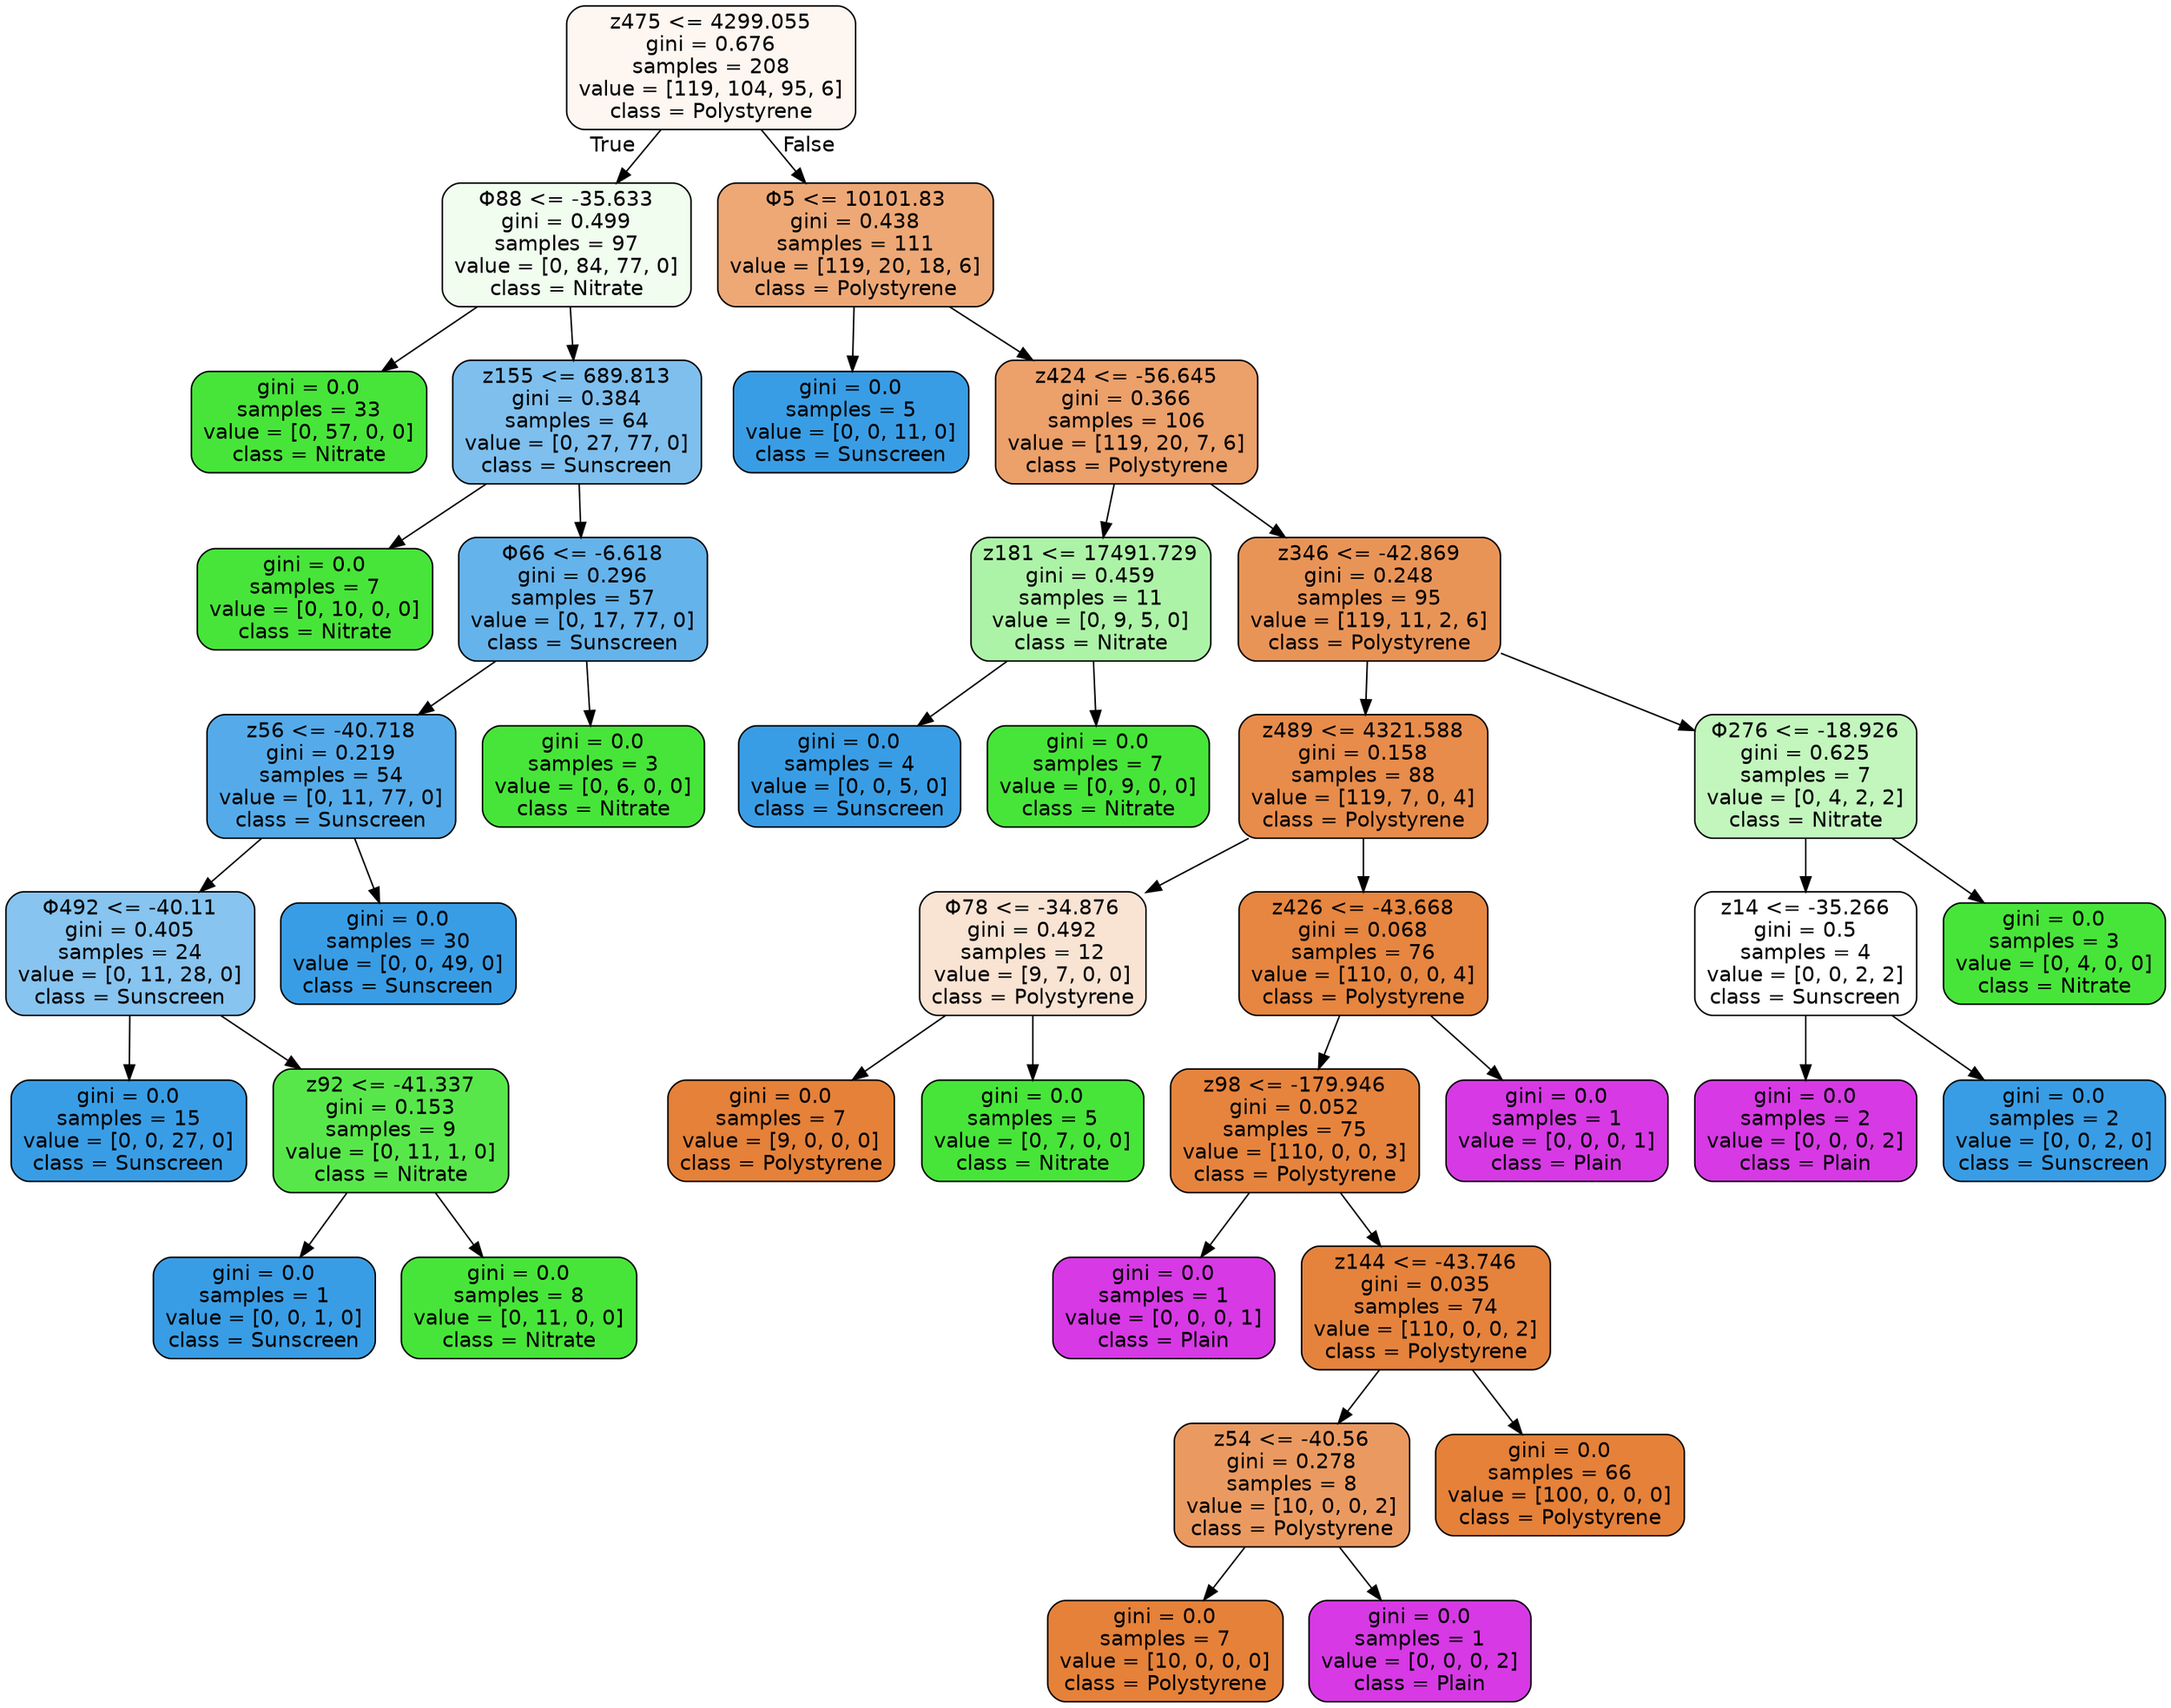 digraph Tree {
node [shape=box, style="filled, rounded", color="black", fontname="helvetica"] ;
edge [fontname="helvetica"] ;
0 [label="z475 <= 4299.055\ngini = 0.676\nsamples = 208\nvalue = [119, 104, 95, 6]\nclass = Polystyrene", fillcolor="#fdf6f1"] ;
1 [label="Φ88 <= -35.633\ngini = 0.499\nsamples = 97\nvalue = [0, 84, 77, 0]\nclass = Nitrate", fillcolor="#f0fdef"] ;
0 -> 1 [labeldistance=2.5, labelangle=45, headlabel="True"] ;
2 [label="gini = 0.0\nsamples = 33\nvalue = [0, 57, 0, 0]\nclass = Nitrate", fillcolor="#47e539"] ;
1 -> 2 ;
3 [label="z155 <= 689.813\ngini = 0.384\nsamples = 64\nvalue = [0, 27, 77, 0]\nclass = Sunscreen", fillcolor="#7ebfee"] ;
1 -> 3 ;
4 [label="gini = 0.0\nsamples = 7\nvalue = [0, 10, 0, 0]\nclass = Nitrate", fillcolor="#47e539"] ;
3 -> 4 ;
5 [label="Φ66 <= -6.618\ngini = 0.296\nsamples = 57\nvalue = [0, 17, 77, 0]\nclass = Sunscreen", fillcolor="#65b3eb"] ;
3 -> 5 ;
6 [label="z56 <= -40.718\ngini = 0.219\nsamples = 54\nvalue = [0, 11, 77, 0]\nclass = Sunscreen", fillcolor="#55abe9"] ;
5 -> 6 ;
7 [label="Φ492 <= -40.11\ngini = 0.405\nsamples = 24\nvalue = [0, 11, 28, 0]\nclass = Sunscreen", fillcolor="#87c4ef"] ;
6 -> 7 ;
8 [label="gini = 0.0\nsamples = 15\nvalue = [0, 0, 27, 0]\nclass = Sunscreen", fillcolor="#399de5"] ;
7 -> 8 ;
9 [label="z92 <= -41.337\ngini = 0.153\nsamples = 9\nvalue = [0, 11, 1, 0]\nclass = Nitrate", fillcolor="#58e74b"] ;
7 -> 9 ;
10 [label="gini = 0.0\nsamples = 1\nvalue = [0, 0, 1, 0]\nclass = Sunscreen", fillcolor="#399de5"] ;
9 -> 10 ;
11 [label="gini = 0.0\nsamples = 8\nvalue = [0, 11, 0, 0]\nclass = Nitrate", fillcolor="#47e539"] ;
9 -> 11 ;
12 [label="gini = 0.0\nsamples = 30\nvalue = [0, 0, 49, 0]\nclass = Sunscreen", fillcolor="#399de5"] ;
6 -> 12 ;
13 [label="gini = 0.0\nsamples = 3\nvalue = [0, 6, 0, 0]\nclass = Nitrate", fillcolor="#47e539"] ;
5 -> 13 ;
14 [label="Φ5 <= 10101.83\ngini = 0.438\nsamples = 111\nvalue = [119, 20, 18, 6]\nclass = Polystyrene", fillcolor="#eda876"] ;
0 -> 14 [labeldistance=2.5, labelangle=-45, headlabel="False"] ;
15 [label="gini = 0.0\nsamples = 5\nvalue = [0, 0, 11, 0]\nclass = Sunscreen", fillcolor="#399de5"] ;
14 -> 15 ;
16 [label="z424 <= -56.645\ngini = 0.366\nsamples = 106\nvalue = [119, 20, 7, 6]\nclass = Polystyrene", fillcolor="#eca06a"] ;
14 -> 16 ;
17 [label="z181 <= 17491.729\ngini = 0.459\nsamples = 11\nvalue = [0, 9, 5, 0]\nclass = Nitrate", fillcolor="#adf3a7"] ;
16 -> 17 ;
18 [label="gini = 0.0\nsamples = 4\nvalue = [0, 0, 5, 0]\nclass = Sunscreen", fillcolor="#399de5"] ;
17 -> 18 ;
19 [label="gini = 0.0\nsamples = 7\nvalue = [0, 9, 0, 0]\nclass = Nitrate", fillcolor="#47e539"] ;
17 -> 19 ;
20 [label="z346 <= -42.869\ngini = 0.248\nsamples = 95\nvalue = [119, 11, 2, 6]\nclass = Polystyrene", fillcolor="#e99457"] ;
16 -> 20 ;
21 [label="z489 <= 4321.588\ngini = 0.158\nsamples = 88\nvalue = [119, 7, 0, 4]\nclass = Polystyrene", fillcolor="#e78c4b"] ;
20 -> 21 ;
22 [label="Φ78 <= -34.876\ngini = 0.492\nsamples = 12\nvalue = [9, 7, 0, 0]\nclass = Polystyrene", fillcolor="#f9e3d3"] ;
21 -> 22 ;
23 [label="gini = 0.0\nsamples = 7\nvalue = [9, 0, 0, 0]\nclass = Polystyrene", fillcolor="#e58139"] ;
22 -> 23 ;
24 [label="gini = 0.0\nsamples = 5\nvalue = [0, 7, 0, 0]\nclass = Nitrate", fillcolor="#47e539"] ;
22 -> 24 ;
25 [label="z426 <= -43.668\ngini = 0.068\nsamples = 76\nvalue = [110, 0, 0, 4]\nclass = Polystyrene", fillcolor="#e68640"] ;
21 -> 25 ;
26 [label="z98 <= -179.946\ngini = 0.052\nsamples = 75\nvalue = [110, 0, 0, 3]\nclass = Polystyrene", fillcolor="#e6843e"] ;
25 -> 26 ;
27 [label="gini = 0.0\nsamples = 1\nvalue = [0, 0, 0, 1]\nclass = Plain", fillcolor="#d739e5"] ;
26 -> 27 ;
28 [label="z144 <= -43.746\ngini = 0.035\nsamples = 74\nvalue = [110, 0, 0, 2]\nclass = Polystyrene", fillcolor="#e5833d"] ;
26 -> 28 ;
29 [label="z54 <= -40.56\ngini = 0.278\nsamples = 8\nvalue = [10, 0, 0, 2]\nclass = Polystyrene", fillcolor="#ea9a61"] ;
28 -> 29 ;
30 [label="gini = 0.0\nsamples = 7\nvalue = [10, 0, 0, 0]\nclass = Polystyrene", fillcolor="#e58139"] ;
29 -> 30 ;
31 [label="gini = 0.0\nsamples = 1\nvalue = [0, 0, 0, 2]\nclass = Plain", fillcolor="#d739e5"] ;
29 -> 31 ;
32 [label="gini = 0.0\nsamples = 66\nvalue = [100, 0, 0, 0]\nclass = Polystyrene", fillcolor="#e58139"] ;
28 -> 32 ;
33 [label="gini = 0.0\nsamples = 1\nvalue = [0, 0, 0, 1]\nclass = Plain", fillcolor="#d739e5"] ;
25 -> 33 ;
34 [label="Φ276 <= -18.926\ngini = 0.625\nsamples = 7\nvalue = [0, 4, 2, 2]\nclass = Nitrate", fillcolor="#c2f6bd"] ;
20 -> 34 ;
35 [label="z14 <= -35.266\ngini = 0.5\nsamples = 4\nvalue = [0, 0, 2, 2]\nclass = Sunscreen", fillcolor="#ffffff"] ;
34 -> 35 ;
36 [label="gini = 0.0\nsamples = 2\nvalue = [0, 0, 0, 2]\nclass = Plain", fillcolor="#d739e5"] ;
35 -> 36 ;
37 [label="gini = 0.0\nsamples = 2\nvalue = [0, 0, 2, 0]\nclass = Sunscreen", fillcolor="#399de5"] ;
35 -> 37 ;
38 [label="gini = 0.0\nsamples = 3\nvalue = [0, 4, 0, 0]\nclass = Nitrate", fillcolor="#47e539"] ;
34 -> 38 ;
}